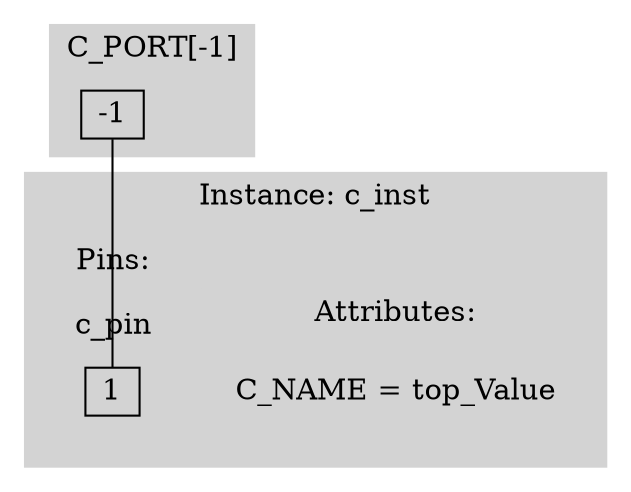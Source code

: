 //PHDL Generated Dot file
//Design unit: c_subinst(0) (SUBDESIGN)
//File: b_sub.phdl, line 15:14

graph c_subinst {

	splines=false;

	// Instances
	subgraph "cluster_c_inst" {
		style=filled;
		color=lightgrey;
		label="Instance: c_inst";
		subgraph "cluster_c_inst_attributes" {
			label="Attributes:";
			node [shape=none];
			"c_inst_attrs" [label="C_NAME = top_Value\n"];
		}
		subgraph "cluster_c_inst_pins" {
			label="Pins:";
			node [shape=record, width=0.25, height=0.25];
			subgraph "cluster_c_inst_pins_c_pin[-1]" {
				label="c_pin";
				"c_inst_c_pin" [label="<-1> 1"];
			}
		}
	}


	// Ports
	subgraph "cluster_nets_C_PORT[-1]" {
		style=filled;
		color=lightgrey;
		node [shape=record, width=0.25, height=0.25];
		label="C_PORT[-1]";
		"C_PORT" [label="<-1> -1"];
	}


	// Edges
	"C_PORT":-1 -- "c_inst_c_pin":-1;
}
